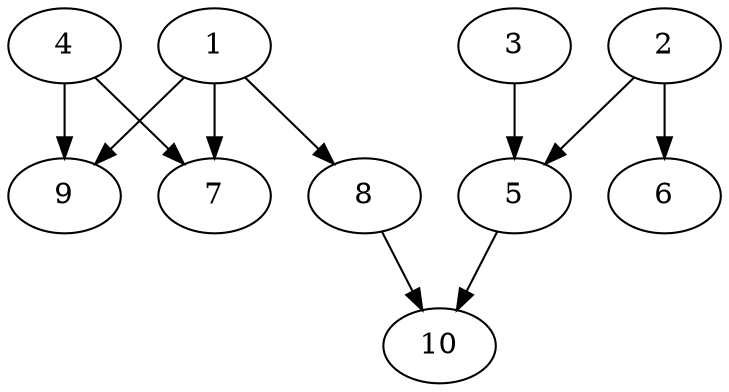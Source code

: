 // DAG automatically generated by daggen at Thu Oct  3 13:58:05 2019
// ./daggen --dot -n 10 --ccr 0.5 --fat 0.7 --regular 0.5 --density 0.5 --mindata 5242880 --maxdata 52428800 
digraph G {
  1 [size="66211840", alpha="0.01", expect_size="33105920"] 
  1 -> 7 [size ="33105920"]
  1 -> 8 [size ="33105920"]
  1 -> 9 [size ="33105920"]
  2 [size="33556480", alpha="0.15", expect_size="16778240"] 
  2 -> 5 [size ="16778240"]
  2 -> 6 [size ="16778240"]
  3 [size="38072320", alpha="0.20", expect_size="19036160"] 
  3 -> 5 [size ="19036160"]
  4 [size="16424960", alpha="0.05", expect_size="8212480"] 
  4 -> 7 [size ="8212480"]
  4 -> 9 [size ="8212480"]
  5 [size="70383616", alpha="0.08", expect_size="35191808"] 
  5 -> 10 [size ="35191808"]
  6 [size="52082688", alpha="0.15", expect_size="26041344"] 
  7 [size="66543616", alpha="0.03", expect_size="33271808"] 
  8 [size="23535616", alpha="0.19", expect_size="11767808"] 
  8 -> 10 [size ="11767808"]
  9 [size="73283584", alpha="0.16", expect_size="36641792"] 
  10 [size="84529152", alpha="0.08", expect_size="42264576"] 
}
